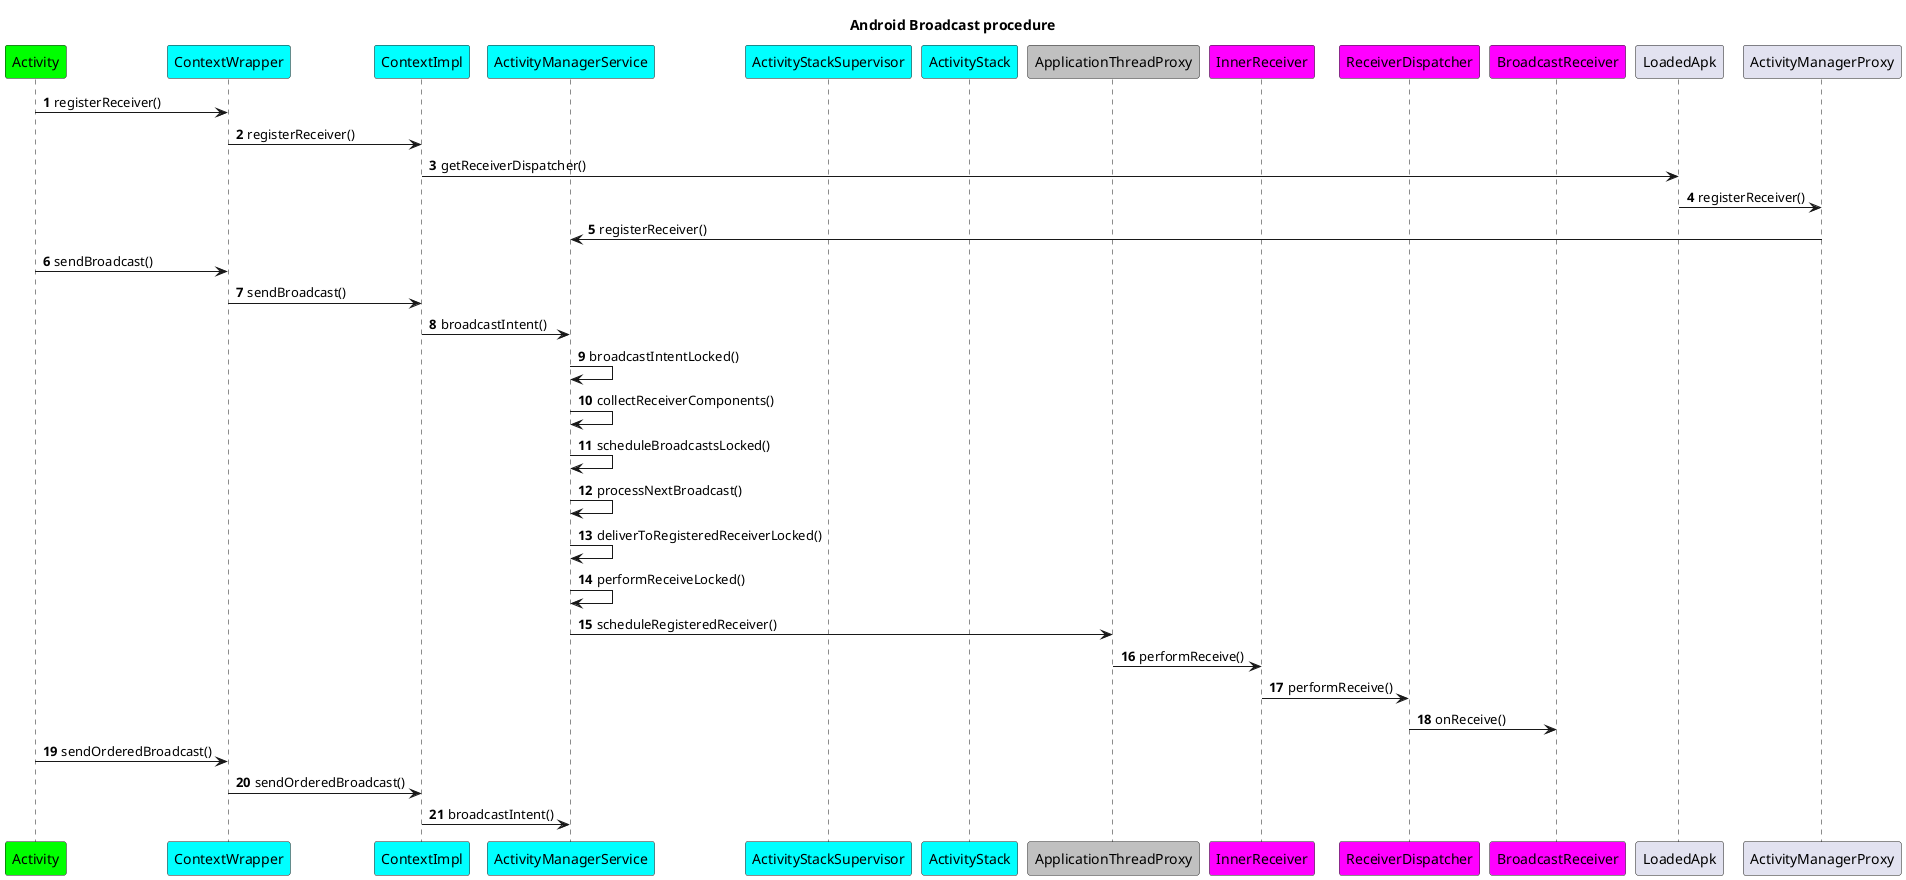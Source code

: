 @startuml
title Android Broadcast procedure
'author Ali.Xulun
'version 1.0.0
participant Activity #Lime
participant ContextWrapper #Cyan
participant ContextImpl #Cyan
participant ActivityManagerService #Cyan
participant ActivityStackSupervisor #Cyan
participant ActivityStack #Cyan
participant ApplicationThreadProxy #Silver
participant InnerReceiver #Magenta
participant ReceiverDispatcher #Magenta
participant BroadcastReceiver #Magenta

autonumber
Activity -> ContextWrapper : registerReceiver()
ContextWrapper -> ContextImpl : registerReceiver()
ContextImpl -> LoadedApk : getReceiverDispatcher()
LoadedApk -> ActivityManagerProxy : registerReceiver()
ActivityManagerProxy -> ActivityManagerService : registerReceiver()

Activity -> ContextWrapper : sendBroadcast()
ContextWrapper -> ContextImpl : sendBroadcast()
ContextImpl -> ActivityManagerService: broadcastIntent()
ActivityManagerService -> ActivityManagerService : broadcastIntentLocked()
ActivityManagerService -> ActivityManagerService : collectReceiverComponents()
ActivityManagerService -> ActivityManagerService : scheduleBroadcastsLocked()
ActivityManagerService -> ActivityManagerService : processNextBroadcast()
ActivityManagerService -> ActivityManagerService : deliverToRegisteredReceiverLocked()
ActivityManagerService -> ActivityManagerService : performReceiveLocked()
ActivityManagerService -> ApplicationThreadProxy : scheduleRegisteredReceiver()
ApplicationThreadProxy -> InnerReceiver : performReceive()
InnerReceiver -> ReceiverDispatcher : performReceive()
ReceiverDispatcher -> BroadcastReceiver : onReceive()

Activity -> ContextWrapper : sendOrderedBroadcast()
ContextWrapper -> ContextImpl : sendOrderedBroadcast()
ContextImpl -> ActivityManagerService: broadcastIntent()
@enduml